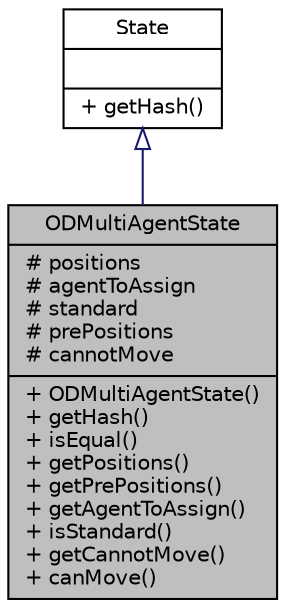 digraph "ODMultiAgentState"
{
 // INTERACTIVE_SVG=YES
 // LATEX_PDF_SIZE
  edge [fontname="Helvetica",fontsize="10",labelfontname="Helvetica",labelfontsize="10"];
  node [fontname="Helvetica",fontsize="10",shape=record];
  Node1 [label="{ODMultiAgentState\n|# positions\l# agentToAssign\l# standard\l# prePositions\l# cannotMove\l|+ ODMultiAgentState()\l+ getHash()\l+ isEqual()\l+ getPositions()\l+ getPrePositions()\l+ getAgentToAssign()\l+ isStandard()\l+ getCannotMove()\l+ canMove()\l}",height=0.2,width=0.4,color="black", fillcolor="grey75", style="filled", fontcolor="black",tooltip=" "];
  Node2 -> Node1 [dir="back",color="midnightblue",fontsize="10",style="solid",arrowtail="onormal",fontname="Helvetica"];
  Node2 [label="{State\n||+ getHash()\l}",height=0.2,width=0.4,color="black", fillcolor="white", style="filled",URL="$classState.html",tooltip=" "];
}
